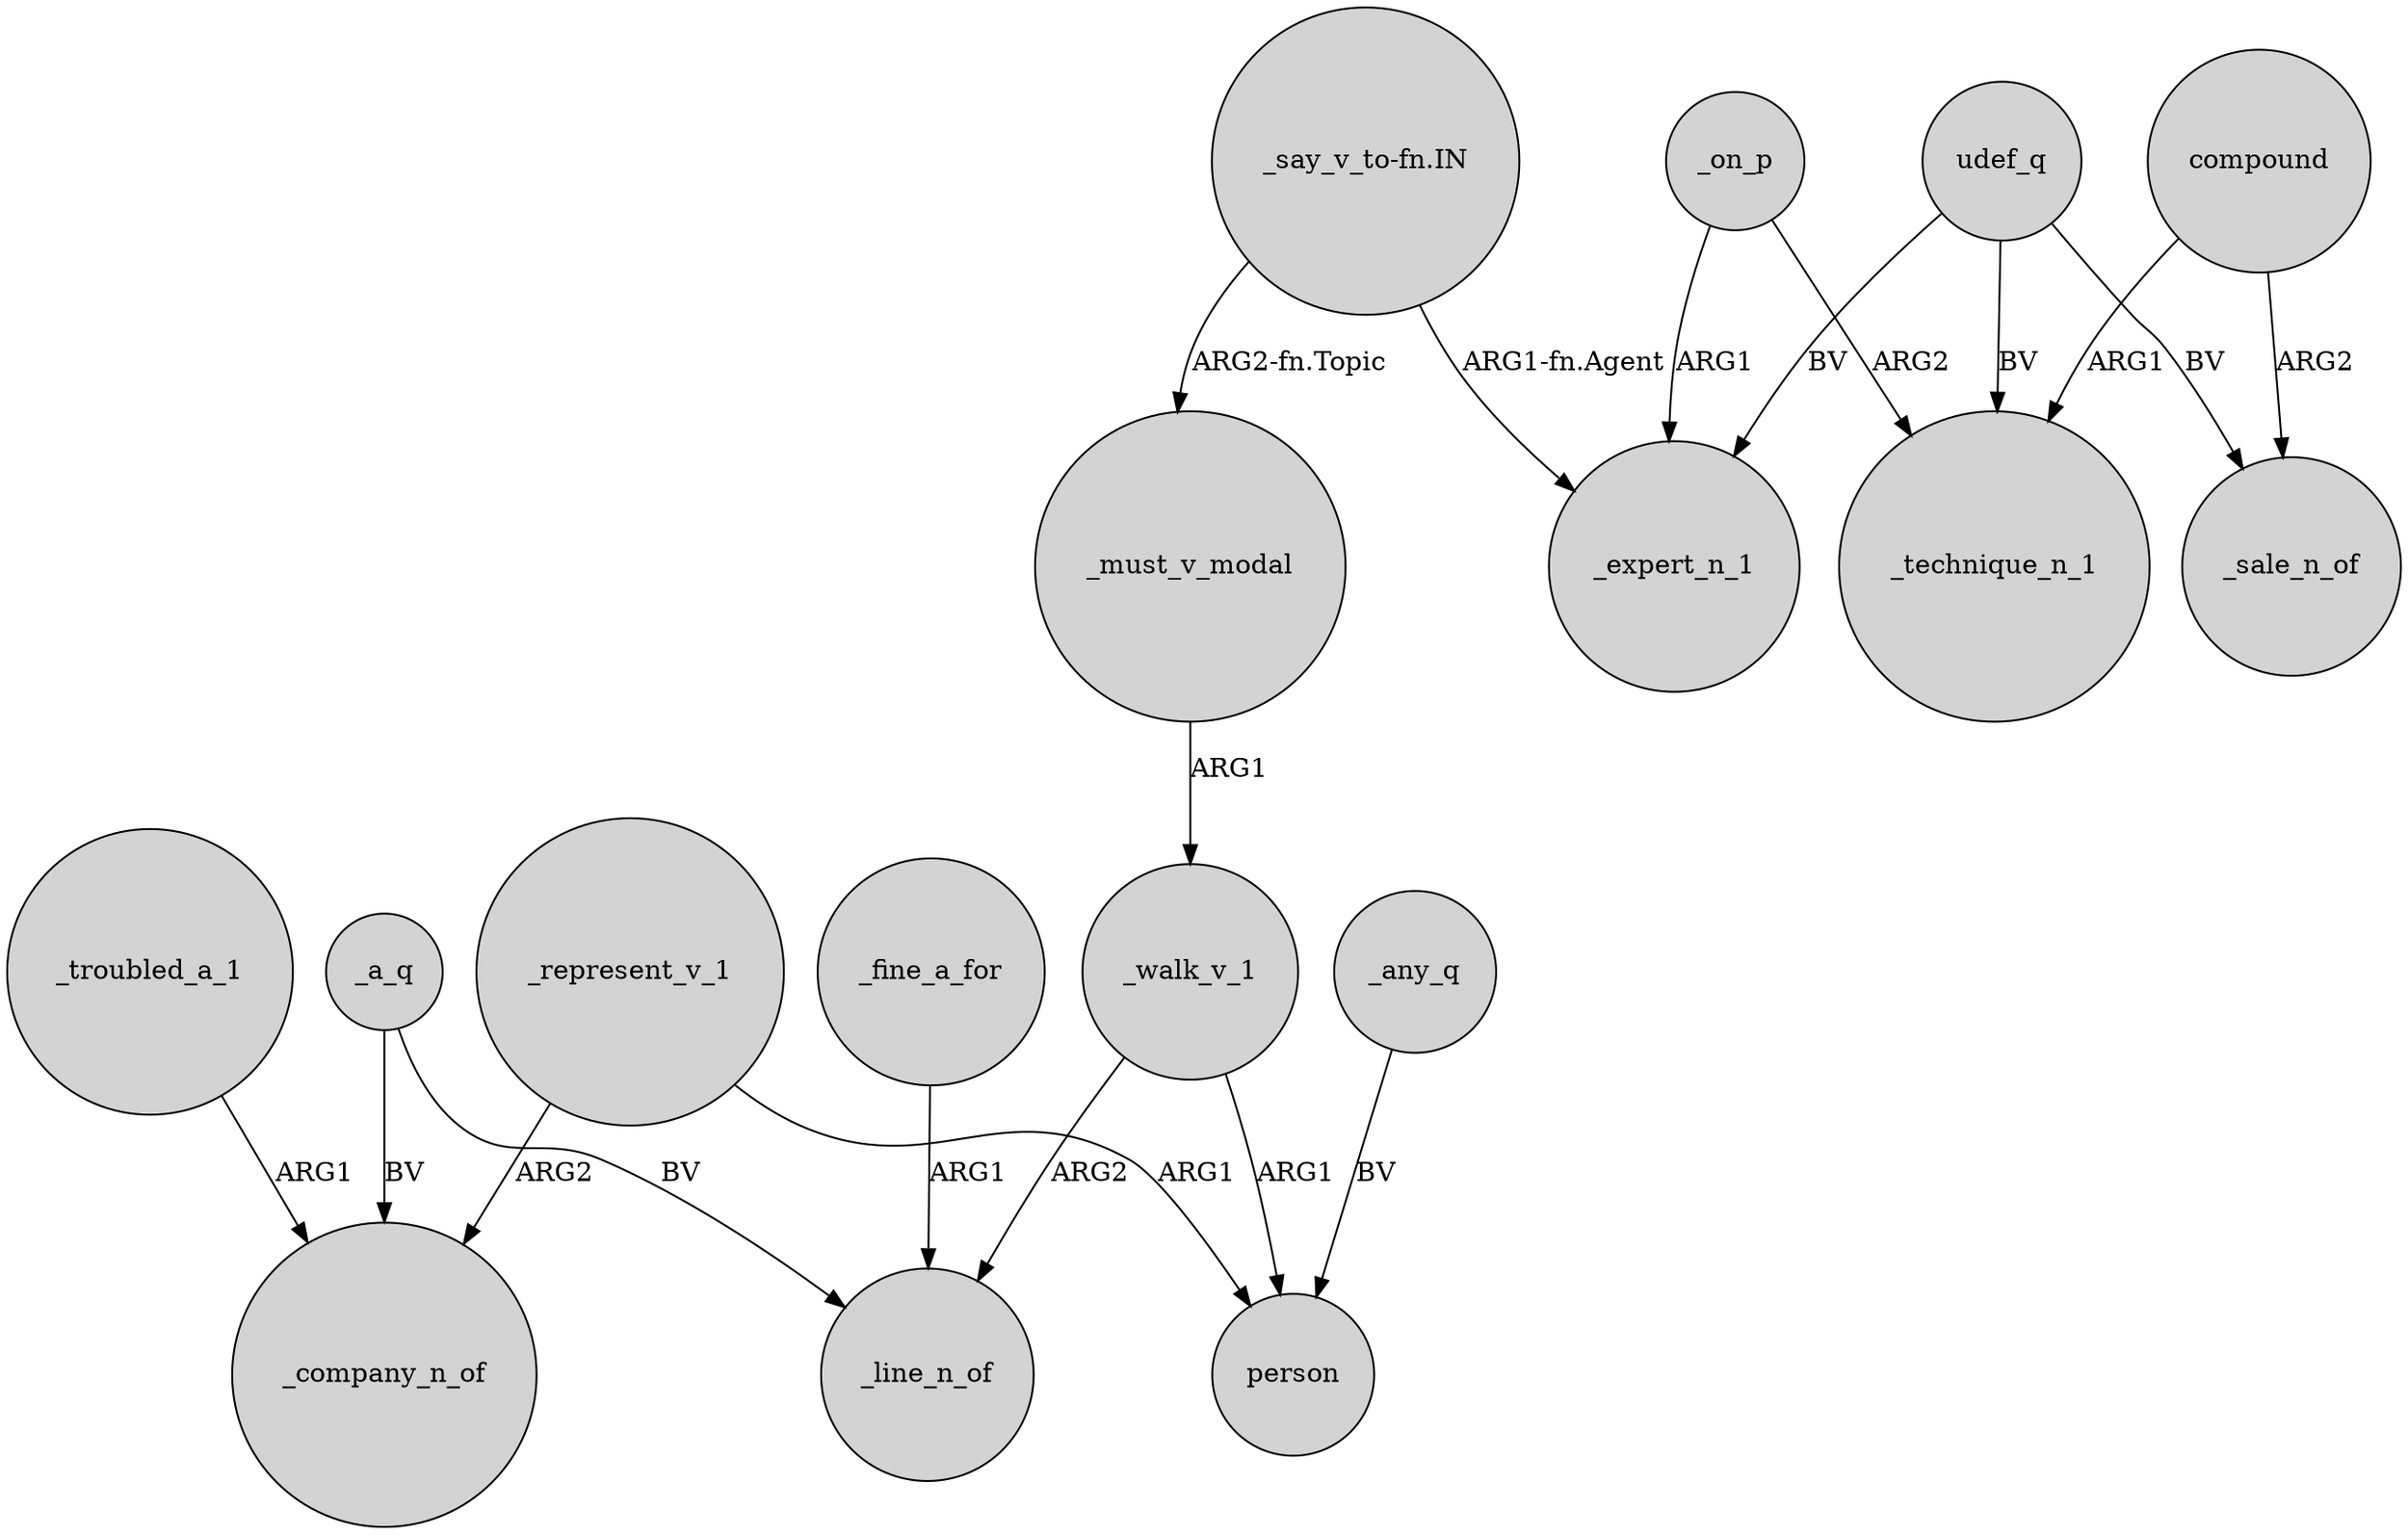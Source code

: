 digraph {
	node [shape=circle style=filled]
	_represent_v_1 -> _company_n_of [label=ARG2]
	"_say_v_to-fn.IN" -> _must_v_modal [label="ARG2-fn.Topic"]
	_walk_v_1 -> _line_n_of [label=ARG2]
	_fine_a_for -> _line_n_of [label=ARG1]
	_walk_v_1 -> person [label=ARG1]
	_must_v_modal -> _walk_v_1 [label=ARG1]
	compound -> _technique_n_1 [label=ARG1]
	udef_q -> _technique_n_1 [label=BV]
	_troubled_a_1 -> _company_n_of [label=ARG1]
	_a_q -> _line_n_of [label=BV]
	_on_p -> _technique_n_1 [label=ARG2]
	compound -> _sale_n_of [label=ARG2]
	_on_p -> _expert_n_1 [label=ARG1]
	udef_q -> _expert_n_1 [label=BV]
	"_say_v_to-fn.IN" -> _expert_n_1 [label="ARG1-fn.Agent"]
	_represent_v_1 -> person [label=ARG1]
	_a_q -> _company_n_of [label=BV]
	udef_q -> _sale_n_of [label=BV]
	_any_q -> person [label=BV]
}
